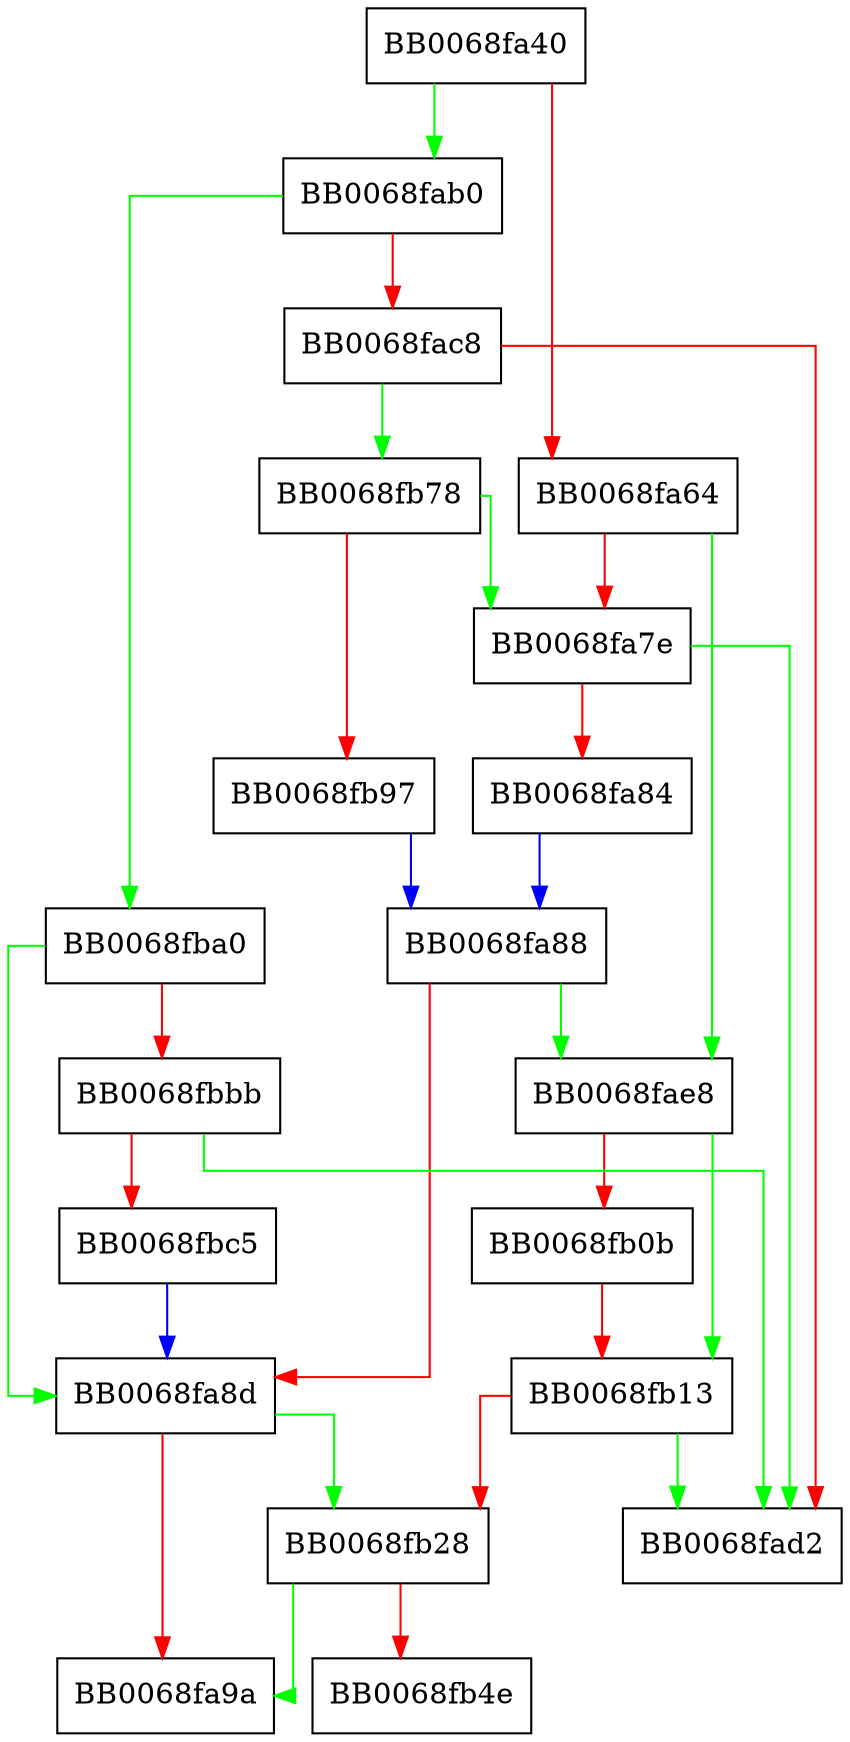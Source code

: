 digraph ossl_prov_macctx_load_from_params {
  node [shape="box"];
  graph [splines=ortho];
  BB0068fa40 -> BB0068fab0 [color="green"];
  BB0068fa40 -> BB0068fa64 [color="red"];
  BB0068fa64 -> BB0068fae8 [color="green"];
  BB0068fa64 -> BB0068fa7e [color="red"];
  BB0068fa7e -> BB0068fad2 [color="green"];
  BB0068fa7e -> BB0068fa84 [color="red"];
  BB0068fa84 -> BB0068fa88 [color="blue"];
  BB0068fa88 -> BB0068fae8 [color="green"];
  BB0068fa88 -> BB0068fa8d [color="red"];
  BB0068fa8d -> BB0068fb28 [color="green"];
  BB0068fa8d -> BB0068fa9a [color="red"];
  BB0068fab0 -> BB0068fba0 [color="green"];
  BB0068fab0 -> BB0068fac8 [color="red"];
  BB0068fac8 -> BB0068fb78 [color="green"];
  BB0068fac8 -> BB0068fad2 [color="red"];
  BB0068fae8 -> BB0068fb13 [color="green"];
  BB0068fae8 -> BB0068fb0b [color="red"];
  BB0068fb0b -> BB0068fb13 [color="red"];
  BB0068fb13 -> BB0068fad2 [color="green"];
  BB0068fb13 -> BB0068fb28 [color="red"];
  BB0068fb28 -> BB0068fa9a [color="green"];
  BB0068fb28 -> BB0068fb4e [color="red"];
  BB0068fb78 -> BB0068fa7e [color="green"];
  BB0068fb78 -> BB0068fb97 [color="red"];
  BB0068fb97 -> BB0068fa88 [color="blue"];
  BB0068fba0 -> BB0068fa8d [color="green"];
  BB0068fba0 -> BB0068fbbb [color="red"];
  BB0068fbbb -> BB0068fad2 [color="green"];
  BB0068fbbb -> BB0068fbc5 [color="red"];
  BB0068fbc5 -> BB0068fa8d [color="blue"];
}